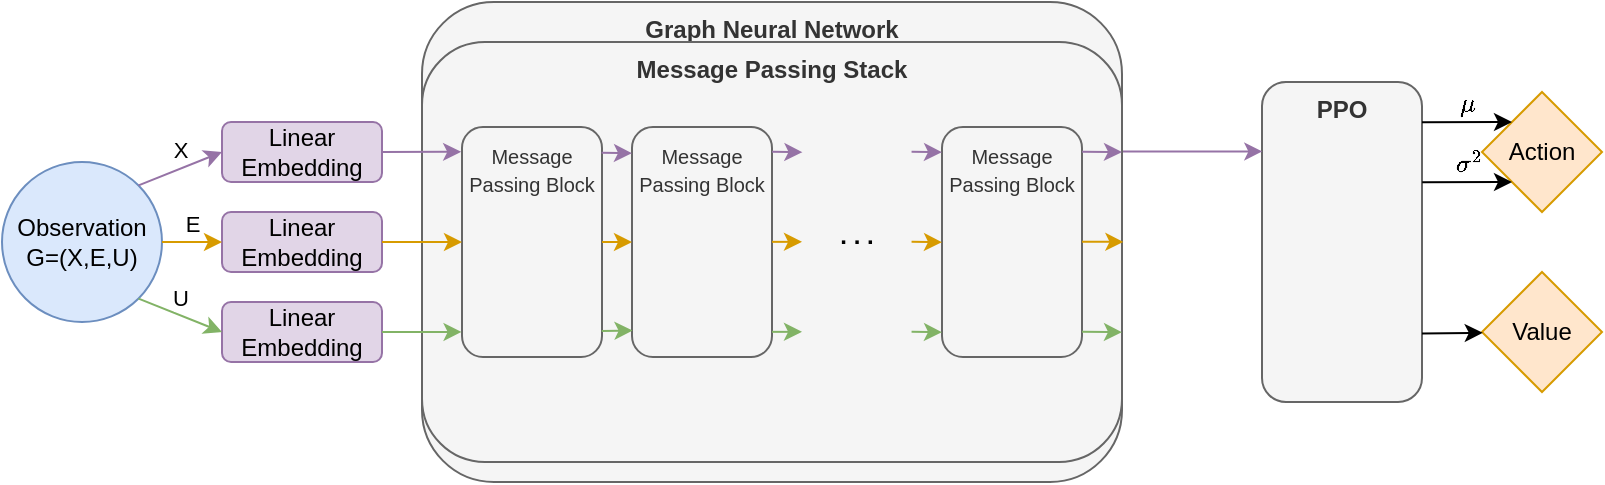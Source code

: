 <mxfile version="15.8.7" type="device"><diagram id="MIkvyEjn7WVvJGON5ib3" name="Page-1"><mxGraphModel dx="1185" dy="723" grid="1" gridSize="10" guides="1" tooltips="1" connect="1" arrows="1" fold="1" page="1" pageScale="1" pageWidth="850" pageHeight="1100" math="1" shadow="0"><root><mxCell id="0"/><mxCell id="1" parent="0"/><mxCell id="rXGMqINhJFr6Beoe7U-a-1" value="Observation&lt;br&gt;G=(X,E,U)" style="ellipse;whiteSpace=wrap;html=1;aspect=fixed;fillColor=#dae8fc;strokeColor=#6c8ebf;" parent="1" vertex="1"><mxGeometry x="40" y="160" width="80" height="80" as="geometry"/></mxCell><mxCell id="rXGMqINhJFr6Beoe7U-a-9" value="Graph Neural Network" style="rounded=1;whiteSpace=wrap;html=1;fillColor=#f5f5f5;fontColor=#333333;strokeColor=#666666;verticalAlign=top;fontStyle=1" parent="1" vertex="1"><mxGeometry x="250" y="80" width="350" height="240" as="geometry"/></mxCell><mxCell id="rXGMqINhJFr6Beoe7U-a-5" value="Linear Embedding" style="rounded=1;whiteSpace=wrap;html=1;fillColor=#e1d5e7;strokeColor=#9673a6;" parent="1" vertex="1"><mxGeometry x="150" y="185" width="80" height="30" as="geometry"/></mxCell><mxCell id="rXGMqINhJFr6Beoe7U-a-10" value="PPO" style="rounded=1;whiteSpace=wrap;html=1;fillColor=#f5f5f5;fontColor=#333333;strokeColor=#666666;verticalAlign=top;fontStyle=1" parent="1" vertex="1"><mxGeometry x="670" y="120" width="80" height="160" as="geometry"/></mxCell><mxCell id="rXGMqINhJFr6Beoe7U-a-11" value="E" style="endArrow=classic;html=1;rounded=0;verticalAlign=bottom;fillColor=#ffe6cc;strokeColor=#d79b00;" parent="1" source="rXGMqINhJFr6Beoe7U-a-1" target="rXGMqINhJFr6Beoe7U-a-5" edge="1"><mxGeometry width="50" height="50" relative="1" as="geometry"><mxPoint x="430" y="320" as="sourcePoint"/><mxPoint x="480" y="270" as="targetPoint"/></mxGeometry></mxCell><mxCell id="rXGMqINhJFr6Beoe7U-a-13" value="" style="endArrow=classic;html=1;rounded=0;entryX=0.002;entryY=0.217;entryDx=0;entryDy=0;exitX=1;exitY=0.261;exitDx=0;exitDy=0;exitPerimeter=0;entryPerimeter=0;fillColor=#e1d5e7;strokeColor=#9673a6;" parent="1" source="Oj5RO-ZnI-zTukfXkE9O-8" target="rXGMqINhJFr6Beoe7U-a-10" edge="1"><mxGeometry width="50" height="50" relative="1" as="geometry"><mxPoint x="240" y="210" as="sourcePoint"/><mxPoint x="600" y="200" as="targetPoint"/></mxGeometry></mxCell><mxCell id="rXGMqINhJFr6Beoe7U-a-14" value="Action" style="rhombus;whiteSpace=wrap;html=1;fillColor=#ffe6cc;strokeColor=#d79b00;" parent="1" vertex="1"><mxGeometry x="780" y="125" width="60" height="60" as="geometry"/></mxCell><mxCell id="rXGMqINhJFr6Beoe7U-a-15" value="Value" style="rhombus;whiteSpace=wrap;html=1;fillColor=#ffe6cc;strokeColor=#d79b00;" parent="1" vertex="1"><mxGeometry x="780" y="215" width="60" height="60" as="geometry"/></mxCell><mxCell id="rXGMqINhJFr6Beoe7U-a-16" value="" style="endArrow=classic;html=1;rounded=0;exitX=1;exitY=0.786;exitDx=0;exitDy=0;exitPerimeter=0;" parent="1" source="rXGMqINhJFr6Beoe7U-a-10" target="rXGMqINhJFr6Beoe7U-a-15" edge="1"><mxGeometry width="50" height="50" relative="1" as="geometry"><mxPoint x="490" y="210" as="sourcePoint"/><mxPoint x="530" y="210" as="targetPoint"/></mxGeometry></mxCell><mxCell id="rXGMqINhJFr6Beoe7U-a-17" value="&lt;span style=&quot;&quot;&gt;\(\mu\)&lt;/span&gt;" style="endArrow=classic;html=1;rounded=0;exitX=1;exitY=0.126;exitDx=0;exitDy=0;exitPerimeter=0;entryX=0;entryY=0;entryDx=0;entryDy=0;verticalAlign=bottom;labelBackgroundColor=none;" parent="1" source="rXGMqINhJFr6Beoe7U-a-10" target="rXGMqINhJFr6Beoe7U-a-14" edge="1"><mxGeometry width="50" height="50" relative="1" as="geometry"><mxPoint x="760" y="255.76" as="sourcePoint"/><mxPoint x="790.375" y="255.375" as="targetPoint"/></mxGeometry></mxCell><mxCell id="Oj5RO-ZnI-zTukfXkE9O-1" value="&lt;span style=&quot;&quot;&gt;\(\sigma^2\)&lt;/span&gt;" style="endArrow=classic;html=1;rounded=0;exitX=1.001;exitY=0.313;exitDx=0;exitDy=0;exitPerimeter=0;entryX=0;entryY=1;entryDx=0;entryDy=0;labelBackgroundColor=none;verticalAlign=bottom;" parent="1" source="rXGMqINhJFr6Beoe7U-a-10" target="rXGMqINhJFr6Beoe7U-a-14" edge="1"><mxGeometry width="50" height="50" relative="1" as="geometry"><mxPoint x="760" y="165.04" as="sourcePoint"/><mxPoint x="790" y="165" as="targetPoint"/></mxGeometry></mxCell><mxCell id="Oj5RO-ZnI-zTukfXkE9O-2" value="Linear Embedding" style="rounded=1;whiteSpace=wrap;html=1;fillColor=#e1d5e7;strokeColor=#9673a6;" parent="1" vertex="1"><mxGeometry x="150" y="140" width="80" height="30" as="geometry"/></mxCell><mxCell id="Oj5RO-ZnI-zTukfXkE9O-3" value="Linear Embedding" style="rounded=1;whiteSpace=wrap;html=1;fillColor=#e1d5e7;strokeColor=#9673a6;" parent="1" vertex="1"><mxGeometry x="150" y="230" width="80" height="30" as="geometry"/></mxCell><mxCell id="Oj5RO-ZnI-zTukfXkE9O-4" value="X" style="endArrow=classic;html=1;rounded=0;verticalAlign=bottom;exitX=1;exitY=0;exitDx=0;exitDy=0;entryX=0;entryY=0.5;entryDx=0;entryDy=0;fillColor=#e1d5e7;strokeColor=#9673a6;" parent="1" source="rXGMqINhJFr6Beoe7U-a-1" target="Oj5RO-ZnI-zTukfXkE9O-2" edge="1"><mxGeometry width="50" height="50" relative="1" as="geometry"><mxPoint x="130.0" y="210" as="sourcePoint"/><mxPoint x="160" y="210" as="targetPoint"/></mxGeometry></mxCell><mxCell id="Oj5RO-ZnI-zTukfXkE9O-5" value="U" style="endArrow=classic;html=1;rounded=0;verticalAlign=bottom;exitX=1;exitY=1;exitDx=0;exitDy=0;entryX=0;entryY=0.5;entryDx=0;entryDy=0;fillColor=#d5e8d4;strokeColor=#82b366;" parent="1" source="rXGMqINhJFr6Beoe7U-a-1" target="Oj5RO-ZnI-zTukfXkE9O-3" edge="1"><mxGeometry width="50" height="50" relative="1" as="geometry"><mxPoint x="118.284" y="181.716" as="sourcePoint"/><mxPoint x="160" y="155" as="targetPoint"/></mxGeometry></mxCell><mxCell id="Oj5RO-ZnI-zTukfXkE9O-8" value="Message Passing Stack" style="rounded=1;whiteSpace=wrap;html=1;fillColor=#f5f5f5;fontColor=#333333;strokeColor=#666666;verticalAlign=top;fontStyle=1" parent="1" vertex="1"><mxGeometry x="250" y="100" width="350" height="210" as="geometry"/></mxCell><mxCell id="Oj5RO-ZnI-zTukfXkE9O-9" value="&lt;font style=&quot;font-size: 10px ; font-weight: normal&quot;&gt;Message Passing Block&lt;/font&gt;" style="rounded=1;whiteSpace=wrap;html=1;fillColor=#f5f5f5;fontColor=#333333;strokeColor=#666666;verticalAlign=top;fontStyle=1" parent="1" vertex="1"><mxGeometry x="270" y="142.5" width="70" height="115" as="geometry"/></mxCell><mxCell id="Oj5RO-ZnI-zTukfXkE9O-11" value="&lt;font style=&quot;font-size: 10px ; font-weight: normal&quot;&gt;Message Passing Block&lt;/font&gt;" style="rounded=1;whiteSpace=wrap;html=1;fillColor=#f5f5f5;fontColor=#333333;strokeColor=#666666;verticalAlign=top;fontStyle=1" parent="1" vertex="1"><mxGeometry x="355" y="142.5" width="70" height="115" as="geometry"/></mxCell><mxCell id="Oj5RO-ZnI-zTukfXkE9O-12" value="&lt;font style=&quot;font-size: 10px ; font-weight: normal&quot;&gt;Message Passing Block&lt;/font&gt;" style="rounded=1;whiteSpace=wrap;html=1;fillColor=#f5f5f5;fontColor=#333333;strokeColor=#666666;verticalAlign=top;fontStyle=1" parent="1" vertex="1"><mxGeometry x="510" y="142.5" width="70" height="115" as="geometry"/></mxCell><mxCell id="Oj5RO-ZnI-zTukfXkE9O-7" value="" style="endArrow=classic;html=1;rounded=0;exitX=1;exitY=0.5;exitDx=0;exitDy=0;entryX=-0.003;entryY=0.891;entryDx=0;entryDy=0;entryPerimeter=0;fillColor=#d5e8d4;strokeColor=#82b366;" parent="1" source="Oj5RO-ZnI-zTukfXkE9O-3" target="Oj5RO-ZnI-zTukfXkE9O-9" edge="1"><mxGeometry width="50" height="50" relative="1" as="geometry"><mxPoint x="240" y="210" as="sourcePoint"/><mxPoint x="260" y="210" as="targetPoint"/></mxGeometry></mxCell><mxCell id="Oj5RO-ZnI-zTukfXkE9O-6" value="" style="endArrow=classic;html=1;rounded=0;verticalAlign=bottom;exitX=1;exitY=0.5;exitDx=0;exitDy=0;entryX=-0.006;entryY=0.108;entryDx=0;entryDy=0;entryPerimeter=0;fillColor=#e1d5e7;strokeColor=#9673a6;" parent="1" source="Oj5RO-ZnI-zTukfXkE9O-2" target="Oj5RO-ZnI-zTukfXkE9O-9" edge="1"><mxGeometry width="50" height="50" relative="1" as="geometry"><mxPoint x="118.284" y="181.716" as="sourcePoint"/><mxPoint x="160" y="155" as="targetPoint"/></mxGeometry></mxCell><mxCell id="rXGMqINhJFr6Beoe7U-a-12" value="" style="endArrow=classic;html=1;rounded=0;entryX=0;entryY=0.5;entryDx=0;entryDy=0;fillColor=#ffe6cc;strokeColor=#d79b00;" parent="1" source="rXGMqINhJFr6Beoe7U-a-5" target="Oj5RO-ZnI-zTukfXkE9O-9" edge="1"><mxGeometry width="50" height="50" relative="1" as="geometry"><mxPoint x="130.0" y="210" as="sourcePoint"/><mxPoint x="160" y="210" as="targetPoint"/></mxGeometry></mxCell><mxCell id="Oj5RO-ZnI-zTukfXkE9O-13" value="" style="endArrow=classic;html=1;rounded=0;verticalAlign=bottom;exitX=0.997;exitY=0.112;exitDx=0;exitDy=0;entryX=0;entryY=0.114;entryDx=0;entryDy=0;entryPerimeter=0;exitPerimeter=0;fillColor=#e1d5e7;strokeColor=#9673a6;" parent="1" source="Oj5RO-ZnI-zTukfXkE9O-9" target="Oj5RO-ZnI-zTukfXkE9O-11" edge="1"><mxGeometry width="50" height="50" relative="1" as="geometry"><mxPoint x="240" y="165" as="sourcePoint"/><mxPoint x="269.52" y="164.92" as="targetPoint"/></mxGeometry></mxCell><mxCell id="Oj5RO-ZnI-zTukfXkE9O-14" value="" style="endArrow=classic;html=1;rounded=0;verticalAlign=bottom;exitX=1;exitY=0.5;exitDx=0;exitDy=0;entryX=0;entryY=0.5;entryDx=0;entryDy=0;fillColor=#ffe6cc;strokeColor=#d79b00;" parent="1" source="Oj5RO-ZnI-zTukfXkE9O-9" target="Oj5RO-ZnI-zTukfXkE9O-11" edge="1"><mxGeometry width="50" height="50" relative="1" as="geometry"><mxPoint x="349.76" y="165.38" as="sourcePoint"/><mxPoint x="380" y="165.61" as="targetPoint"/></mxGeometry></mxCell><mxCell id="Oj5RO-ZnI-zTukfXkE9O-15" value="" style="endArrow=classic;html=1;rounded=0;exitX=0.998;exitY=0.887;exitDx=0;exitDy=0;entryX=0.004;entryY=0.885;entryDx=0;entryDy=0;entryPerimeter=0;exitPerimeter=0;fillColor=#d5e8d4;strokeColor=#82b366;" parent="1" source="Oj5RO-ZnI-zTukfXkE9O-9" target="Oj5RO-ZnI-zTukfXkE9O-11" edge="1"><mxGeometry width="50" height="50" relative="1" as="geometry"><mxPoint x="240" y="255" as="sourcePoint"/><mxPoint x="279.79" y="254.965" as="targetPoint"/></mxGeometry></mxCell><mxCell id="Oj5RO-ZnI-zTukfXkE9O-19" value="" style="endArrow=classic;html=1;rounded=0;verticalAlign=bottom;exitX=0.997;exitY=0.112;exitDx=0;exitDy=0;entryX=0;entryY=0.114;entryDx=0;entryDy=0;entryPerimeter=0;exitPerimeter=0;fillColor=#e1d5e7;strokeColor=#9673a6;" parent="1" edge="1"><mxGeometry width="50" height="50" relative="1" as="geometry"><mxPoint x="425.0" y="154.86" as="sourcePoint"/><mxPoint x="440.21" y="155.09" as="targetPoint"/></mxGeometry></mxCell><mxCell id="Oj5RO-ZnI-zTukfXkE9O-21" value="" style="endArrow=classic;html=1;rounded=0;verticalAlign=bottom;exitX=1;exitY=0.5;exitDx=0;exitDy=0;entryX=0;entryY=0.5;entryDx=0;entryDy=0;fillColor=#ffe6cc;strokeColor=#d79b00;" parent="1" edge="1"><mxGeometry width="50" height="50" relative="1" as="geometry"><mxPoint x="425" y="199.92" as="sourcePoint"/><mxPoint x="440" y="199.92" as="targetPoint"/></mxGeometry></mxCell><mxCell id="Oj5RO-ZnI-zTukfXkE9O-22" value="" style="endArrow=classic;html=1;rounded=0;verticalAlign=bottom;exitX=1;exitY=0.5;exitDx=0;exitDy=0;entryX=0;entryY=0.5;entryDx=0;entryDy=0;fillColor=#d5e8d4;strokeColor=#82b366;" parent="1" edge="1"><mxGeometry width="50" height="50" relative="1" as="geometry"><mxPoint x="425" y="244.92" as="sourcePoint"/><mxPoint x="440" y="244.92" as="targetPoint"/></mxGeometry></mxCell><mxCell id="Oj5RO-ZnI-zTukfXkE9O-23" value="" style="endArrow=classic;html=1;rounded=0;verticalAlign=bottom;exitX=0.997;exitY=0.112;exitDx=0;exitDy=0;entryX=0;entryY=0.114;entryDx=0;entryDy=0;entryPerimeter=0;exitPerimeter=0;fillColor=#e1d5e7;strokeColor=#9673a6;" parent="1" edge="1"><mxGeometry width="50" height="50" relative="1" as="geometry"><mxPoint x="494.79" y="154.88" as="sourcePoint"/><mxPoint x="510.0" y="155.11" as="targetPoint"/></mxGeometry></mxCell><mxCell id="Oj5RO-ZnI-zTukfXkE9O-24" value="" style="endArrow=classic;html=1;rounded=0;verticalAlign=bottom;exitX=0.997;exitY=0.112;exitDx=0;exitDy=0;entryX=0;entryY=0.114;entryDx=0;entryDy=0;entryPerimeter=0;exitPerimeter=0;fillColor=#ffe6cc;strokeColor=#d79b00;" parent="1" edge="1"><mxGeometry width="50" height="50" relative="1" as="geometry"><mxPoint x="494.79" y="199.88" as="sourcePoint"/><mxPoint x="510" y="200.11" as="targetPoint"/></mxGeometry></mxCell><mxCell id="Oj5RO-ZnI-zTukfXkE9O-25" value="" style="endArrow=classic;html=1;rounded=0;verticalAlign=bottom;exitX=0.997;exitY=0.112;exitDx=0;exitDy=0;entryX=0;entryY=0.114;entryDx=0;entryDy=0;entryPerimeter=0;exitPerimeter=0;fillColor=#d5e8d4;strokeColor=#82b366;" parent="1" edge="1"><mxGeometry width="50" height="50" relative="1" as="geometry"><mxPoint x="494.79" y="244.88" as="sourcePoint"/><mxPoint x="510" y="245.11" as="targetPoint"/></mxGeometry></mxCell><mxCell id="Oj5RO-ZnI-zTukfXkE9O-27" value=". . ." style="text;html=1;strokeColor=none;fillColor=none;align=center;verticalAlign=middle;whiteSpace=wrap;rounded=0;fontSize=12;fontStyle=1" parent="1" vertex="1"><mxGeometry x="440" y="142.5" width="55" height="109.5" as="geometry"/></mxCell><mxCell id="Oj5RO-ZnI-zTukfXkE9O-28" value="" style="endArrow=classic;html=1;rounded=0;verticalAlign=bottom;exitX=0.997;exitY=0.112;exitDx=0;exitDy=0;exitPerimeter=0;fillColor=#e1d5e7;strokeColor=#9673a6;" parent="1" edge="1"><mxGeometry width="50" height="50" relative="1" as="geometry"><mxPoint x="580" y="154.88" as="sourcePoint"/><mxPoint x="600" y="155" as="targetPoint"/></mxGeometry></mxCell><mxCell id="Oj5RO-ZnI-zTukfXkE9O-29" value="" style="endArrow=classic;html=1;rounded=0;verticalAlign=bottom;exitX=0.997;exitY=0.112;exitDx=0;exitDy=0;entryX=1.002;entryY=0.476;entryDx=0;entryDy=0;entryPerimeter=0;exitPerimeter=0;fillColor=#ffe6cc;strokeColor=#d79b00;" parent="1" target="Oj5RO-ZnI-zTukfXkE9O-8" edge="1"><mxGeometry width="50" height="50" relative="1" as="geometry"><mxPoint x="580" y="199.88" as="sourcePoint"/><mxPoint x="595.21" y="200.11" as="targetPoint"/></mxGeometry></mxCell><mxCell id="Oj5RO-ZnI-zTukfXkE9O-30" value="" style="endArrow=classic;html=1;rounded=0;verticalAlign=bottom;exitX=0.997;exitY=0.112;exitDx=0;exitDy=0;entryX=1;entryY=0.691;entryDx=0;entryDy=0;entryPerimeter=0;exitPerimeter=0;fillColor=#d5e8d4;strokeColor=#82b366;" parent="1" target="Oj5RO-ZnI-zTukfXkE9O-8" edge="1"><mxGeometry width="50" height="50" relative="1" as="geometry"><mxPoint x="580" y="244.88" as="sourcePoint"/><mxPoint x="595.21" y="245.11" as="targetPoint"/></mxGeometry></mxCell></root></mxGraphModel></diagram></mxfile>